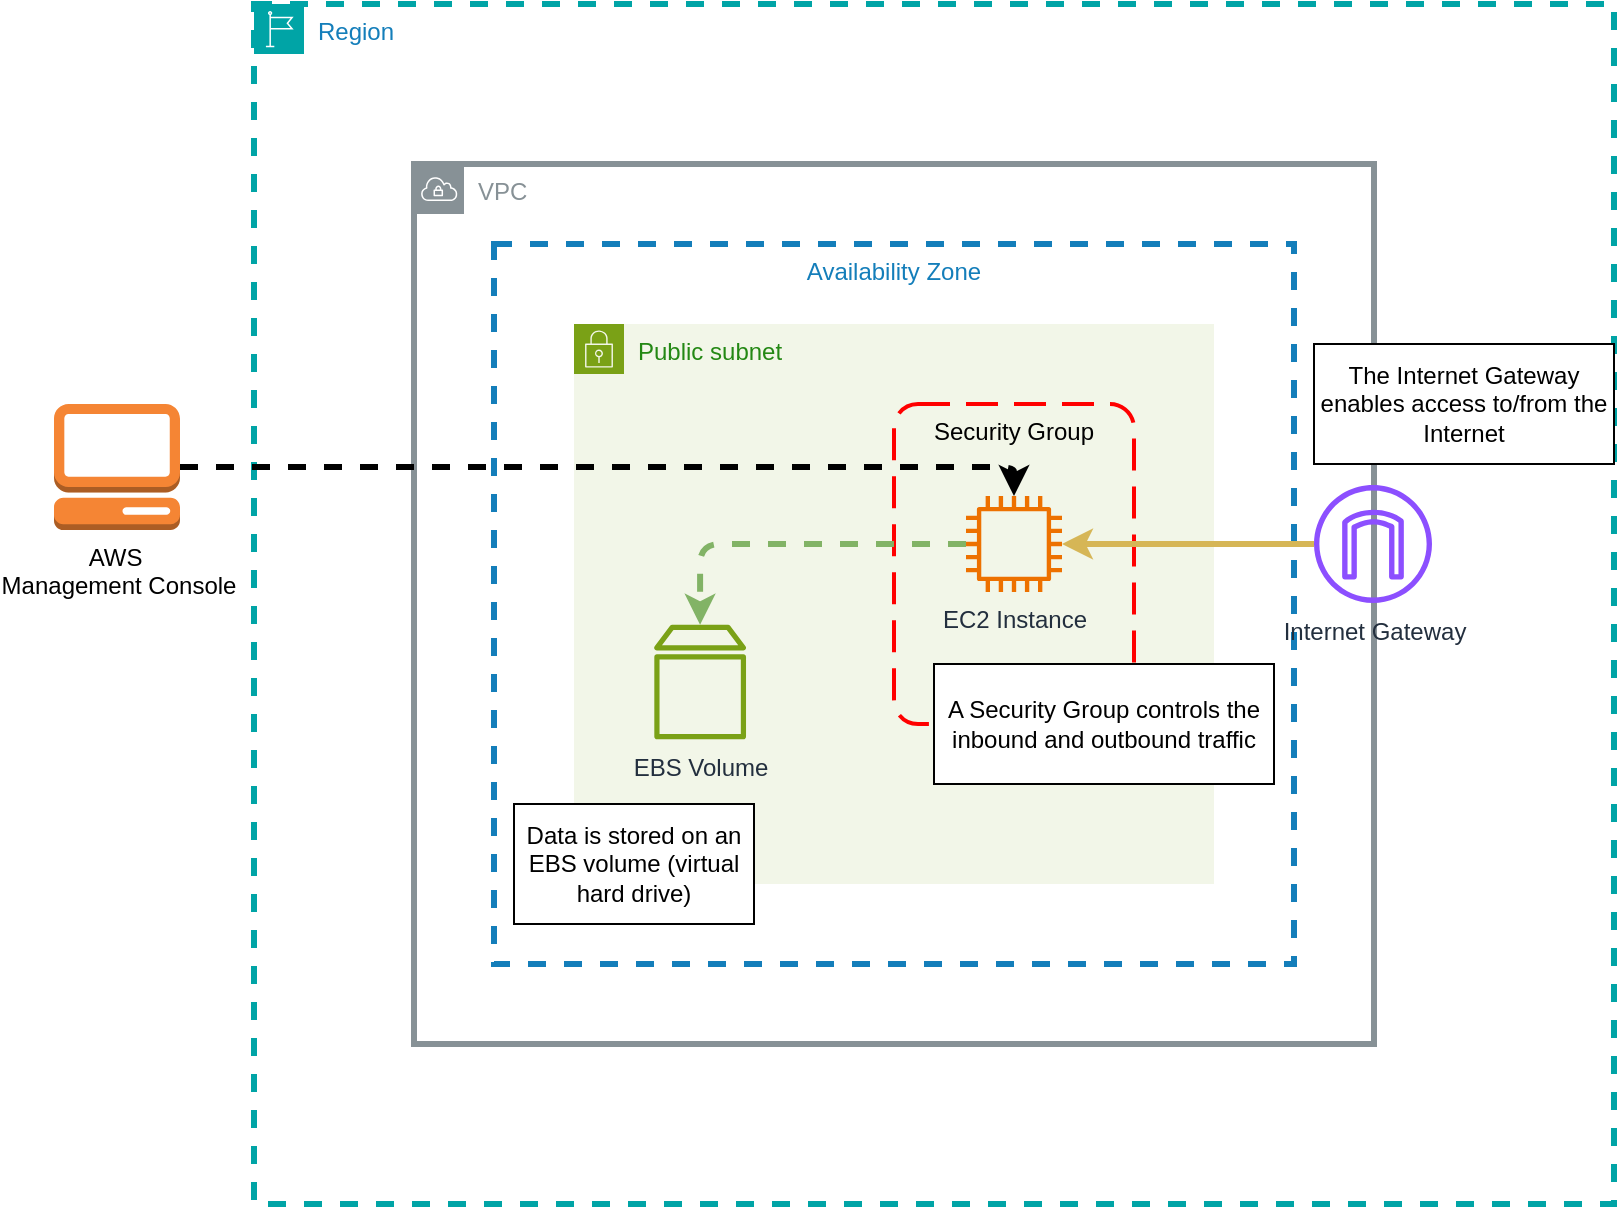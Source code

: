 <mxfile>
    <diagram id="ZiPHZqp-nyYfzNO03XgB" name="Page-1">
        <mxGraphModel dx="1314" dy="812" grid="1" gridSize="10" guides="1" tooltips="1" connect="1" arrows="1" fold="1" page="1" pageScale="1" pageWidth="850" pageHeight="1100" math="0" shadow="0">
            <root>
                <mxCell id="0"/>
                <mxCell id="1" parent="0"/>
                <mxCell id="9" value="VPC" style="sketch=0;outlineConnect=0;gradientColor=none;html=1;whiteSpace=wrap;fontSize=12;fontStyle=0;shape=mxgraph.aws4.group;grIcon=mxgraph.aws4.group_vpc;strokeColor=#879196;fillColor=none;verticalAlign=top;align=left;spacingLeft=30;fontColor=#879196;dashed=0;strokeWidth=3;" vertex="1" parent="1">
                    <mxGeometry x="240" y="240" width="480" height="440" as="geometry"/>
                </mxCell>
                <mxCell id="8" value="Public subnet" style="points=[[0,0],[0.25,0],[0.5,0],[0.75,0],[1,0],[1,0.25],[1,0.5],[1,0.75],[1,1],[0.75,1],[0.5,1],[0.25,1],[0,1],[0,0.75],[0,0.5],[0,0.25]];outlineConnect=0;gradientColor=none;html=1;whiteSpace=wrap;fontSize=12;fontStyle=0;container=1;pointerEvents=0;collapsible=0;recursiveResize=0;shape=mxgraph.aws4.group;grIcon=mxgraph.aws4.group_security_group;grStroke=0;strokeColor=#7AA116;fillColor=#F2F6E8;verticalAlign=top;align=left;spacingLeft=30;fontColor=#248814;dashed=0;" vertex="1" parent="1">
                    <mxGeometry x="320" y="320" width="320" height="280" as="geometry"/>
                </mxCell>
                <mxCell id="2" value="Availability Zone" style="fillColor=none;strokeColor=#147EBA;dashed=1;verticalAlign=top;fontStyle=0;fontColor=#147EBA;whiteSpace=wrap;html=1;strokeWidth=3;" vertex="1" parent="1">
                    <mxGeometry x="280" y="280" width="400" height="360" as="geometry"/>
                </mxCell>
                <mxCell id="6" value="Security Group" style="rounded=1;arcSize=10;dashed=1;strokeColor=#ff0000;fillColor=none;gradientColor=none;dashPattern=8 4;strokeWidth=2;verticalAlign=top;" vertex="1" parent="1">
                    <mxGeometry x="480" y="360" width="120" height="160" as="geometry"/>
                </mxCell>
                <mxCell id="7" style="edgeStyle=orthogonalEdgeStyle;html=1;dashed=1;fillColor=#d5e8d4;strokeColor=#82b366;strokeWidth=3;" edge="1" parent="1" source="4" target="5">
                    <mxGeometry relative="1" as="geometry"/>
                </mxCell>
                <mxCell id="4" value="EC2 Instance" style="sketch=0;outlineConnect=0;fontColor=#232F3E;gradientColor=none;fillColor=#ED7100;strokeColor=none;dashed=0;verticalLabelPosition=bottom;verticalAlign=top;align=center;html=1;fontSize=12;fontStyle=0;aspect=fixed;pointerEvents=1;shape=mxgraph.aws4.instance2;" vertex="1" parent="1">
                    <mxGeometry x="516" y="406" width="48" height="48" as="geometry"/>
                </mxCell>
                <mxCell id="5" value="EBS Volume" style="sketch=0;outlineConnect=0;fontColor=#232F3E;gradientColor=none;fillColor=#7AA116;strokeColor=none;dashed=0;verticalLabelPosition=bottom;verticalAlign=top;align=center;html=1;fontSize=12;fontStyle=0;aspect=fixed;pointerEvents=1;shape=mxgraph.aws4.volume;" vertex="1" parent="1">
                    <mxGeometry x="360" y="470" width="46.1" height="58" as="geometry"/>
                </mxCell>
                <mxCell id="11" style="edgeStyle=none;html=1;fillColor=#fff2cc;strokeColor=#d6b656;strokeWidth=3;" edge="1" parent="1" source="10" target="4">
                    <mxGeometry relative="1" as="geometry"/>
                </mxCell>
                <mxCell id="12" value="Region" style="points=[[0,0],[0.25,0],[0.5,0],[0.75,0],[1,0],[1,0.25],[1,0.5],[1,0.75],[1,1],[0.75,1],[0.5,1],[0.25,1],[0,1],[0,0.75],[0,0.5],[0,0.25]];outlineConnect=0;gradientColor=none;html=1;whiteSpace=wrap;fontSize=12;fontStyle=0;container=1;pointerEvents=0;collapsible=0;recursiveResize=0;shape=mxgraph.aws4.group;grIcon=mxgraph.aws4.group_region;strokeColor=#00A4A6;fillColor=none;verticalAlign=top;align=left;spacingLeft=30;fontColor=#147EBA;dashed=1;strokeWidth=3;" vertex="1" parent="1">
                    <mxGeometry x="160" y="160" width="680" height="600" as="geometry"/>
                </mxCell>
                <mxCell id="15" value="The Internet Gateway enables access to/from the Internet" style="rounded=0;whiteSpace=wrap;html=1;" vertex="1" parent="12">
                    <mxGeometry x="530" y="170" width="150" height="60" as="geometry"/>
                </mxCell>
                <mxCell id="14" style="edgeStyle=orthogonalEdgeStyle;html=1;dashed=1;strokeWidth=3;" edge="1" parent="1" source="13" target="4">
                    <mxGeometry relative="1" as="geometry">
                        <Array as="points">
                            <mxPoint x="540" y="392"/>
                        </Array>
                    </mxGeometry>
                </mxCell>
                <mxCell id="13" value="AWS&amp;nbsp;&lt;div&gt;Management Console&lt;/div&gt;" style="outlineConnect=0;dashed=0;verticalLabelPosition=bottom;verticalAlign=top;align=center;html=1;shape=mxgraph.aws3.management_console;fillColor=#F58534;gradientColor=none;" vertex="1" parent="1">
                    <mxGeometry x="60" y="360" width="63" height="63" as="geometry"/>
                </mxCell>
                <mxCell id="16" value="A Security Group controls the inbound and outbound traffic" style="rounded=0;whiteSpace=wrap;html=1;" vertex="1" parent="1">
                    <mxGeometry x="500" y="490" width="170" height="60" as="geometry"/>
                </mxCell>
                <mxCell id="17" value="Data is stored on an EBS volume (virtual hard drive)" style="rounded=0;whiteSpace=wrap;html=1;" vertex="1" parent="1">
                    <mxGeometry x="290" y="560" width="120" height="60" as="geometry"/>
                </mxCell>
                <mxCell id="10" value="Internet Gateway" style="sketch=0;outlineConnect=0;fontColor=#232F3E;gradientColor=none;fillColor=#8C4FFF;strokeColor=none;dashed=0;verticalLabelPosition=bottom;verticalAlign=top;align=center;html=1;fontSize=12;fontStyle=0;aspect=fixed;pointerEvents=1;shape=mxgraph.aws4.internet_gateway;" vertex="1" parent="1">
                    <mxGeometry x="690" y="400.5" width="59" height="59" as="geometry"/>
                </mxCell>
            </root>
        </mxGraphModel>
    </diagram>
</mxfile>